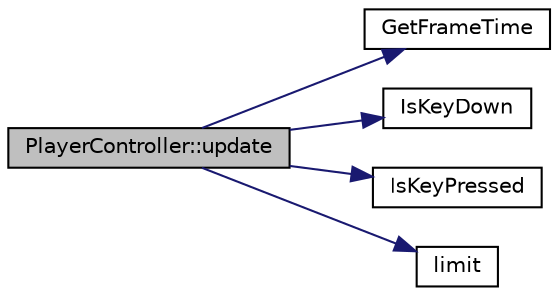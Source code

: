 digraph "PlayerController::update"
{
 // LATEX_PDF_SIZE
  edge [fontname="Helvetica",fontsize="10",labelfontname="Helvetica",labelfontsize="10"];
  node [fontname="Helvetica",fontsize="10",shape=record];
  rankdir="LR";
  Node1 [label="PlayerController::update",height=0.2,width=0.4,color="black", fillcolor="grey75", style="filled", fontcolor="black",tooltip=" "];
  Node1 -> Node2 [color="midnightblue",fontsize="10",style="solid",fontname="Helvetica"];
  Node2 [label="GetFrameTime",height=0.2,width=0.4,color="black", fillcolor="white", style="filled",URL="$raylib_8h.html#a5e8918fbad9c5d1baf78cf96d971ce58",tooltip=" "];
  Node1 -> Node3 [color="midnightblue",fontsize="10",style="solid",fontname="Helvetica"];
  Node3 [label="IsKeyDown",height=0.2,width=0.4,color="black", fillcolor="white", style="filled",URL="$raylib_8h.html#aa452c026db4f0f42d59d6af8a612979e",tooltip=" "];
  Node1 -> Node4 [color="midnightblue",fontsize="10",style="solid",fontname="Helvetica"];
  Node4 [label="IsKeyPressed",height=0.2,width=0.4,color="black", fillcolor="white", style="filled",URL="$raylib_8h.html#a0e0fe3d0f97dcbd87a163dd33e97d425",tooltip=" "];
  Node1 -> Node5 [color="midnightblue",fontsize="10",style="solid",fontname="Helvetica"];
  Node5 [label="limit",height=0.2,width=0.4,color="black", fillcolor="white", style="filled",URL="$player_controller_8cpp.html#a0e32d090e1c0d00c66bc1c944be34269",tooltip=" "];
}
